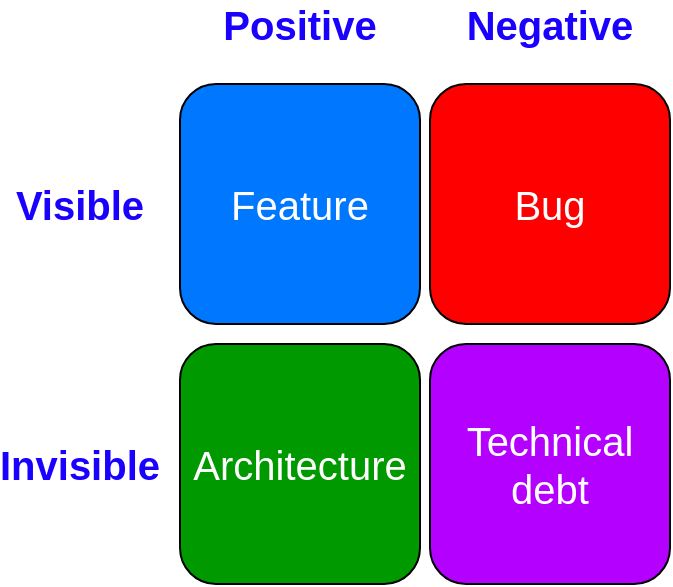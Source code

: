 <mxfile version="13.3.0" type="device"><diagram id="cFvfSFOphvJgpAqtbVaj" name="Page-1"><mxGraphModel dx="1422" dy="794" grid="1" gridSize="10" guides="1" tooltips="1" connect="1" arrows="1" fold="1" page="1" pageScale="1" pageWidth="850" pageHeight="1100" math="0" shadow="0"><root><mxCell id="0"/><mxCell id="1" parent="0"/><mxCell id="rtBgjMFhC16riGoHIFAs-1" value="" style="rounded=1;whiteSpace=wrap;html=1;fillColor=#0077FF;" vertex="1" parent="1"><mxGeometry x="240" y="240" width="120" height="120" as="geometry"/></mxCell><mxCell id="rtBgjMFhC16riGoHIFAs-2" value="Feature" style="text;html=1;align=center;verticalAlign=middle;whiteSpace=wrap;rounded=0;fontSize=20;fontStyle=0;fontColor=#FFFFFF;" vertex="1" parent="1"><mxGeometry x="280" y="290" width="40" height="20" as="geometry"/></mxCell><mxCell id="rtBgjMFhC16riGoHIFAs-4" value="" style="rounded=1;whiteSpace=wrap;html=1;fillColor=#FF0000;" vertex="1" parent="1"><mxGeometry x="365" y="240" width="120" height="120" as="geometry"/></mxCell><mxCell id="rtBgjMFhC16riGoHIFAs-5" value="Bug" style="text;html=1;align=center;verticalAlign=middle;whiteSpace=wrap;rounded=0;fontSize=20;fontStyle=0;fontColor=#FFFFFF;" vertex="1" parent="1"><mxGeometry x="405" y="290" width="40" height="20" as="geometry"/></mxCell><mxCell id="rtBgjMFhC16riGoHIFAs-6" value="" style="rounded=1;whiteSpace=wrap;html=1;fillColor=#009900;" vertex="1" parent="1"><mxGeometry x="240" y="370" width="120" height="120" as="geometry"/></mxCell><mxCell id="rtBgjMFhC16riGoHIFAs-7" value="Architecture" style="text;html=1;align=center;verticalAlign=middle;whiteSpace=wrap;rounded=0;fontSize=20;fontStyle=0;fontColor=#FFFFFF;" vertex="1" parent="1"><mxGeometry x="280" y="420" width="40" height="20" as="geometry"/></mxCell><mxCell id="rtBgjMFhC16riGoHIFAs-8" value="" style="rounded=1;whiteSpace=wrap;html=1;fillColor=#B300FF;" vertex="1" parent="1"><mxGeometry x="365" y="370" width="120" height="120" as="geometry"/></mxCell><mxCell id="rtBgjMFhC16riGoHIFAs-9" value="Technical&lt;br style=&quot;font-size: 20px;&quot;&gt;debt" style="text;html=1;align=center;verticalAlign=middle;whiteSpace=wrap;rounded=0;fontSize=20;fontStyle=0;fontColor=#FFFFFF;" vertex="1" parent="1"><mxGeometry x="405" y="420" width="40" height="20" as="geometry"/></mxCell><mxCell id="rtBgjMFhC16riGoHIFAs-11" value="Positive" style="text;html=1;align=center;verticalAlign=middle;whiteSpace=wrap;rounded=0;fontSize=20;fontStyle=1;fontColor=#1900FF;" vertex="1" parent="1"><mxGeometry x="280" y="200" width="40" height="20" as="geometry"/></mxCell><mxCell id="rtBgjMFhC16riGoHIFAs-12" value="Negative" style="text;html=1;align=center;verticalAlign=middle;whiteSpace=wrap;rounded=0;fontSize=20;fontStyle=1;fontColor=#1900FF;" vertex="1" parent="1"><mxGeometry x="405" y="200" width="40" height="20" as="geometry"/></mxCell><mxCell id="rtBgjMFhC16riGoHIFAs-13" value="Visible" style="text;html=1;align=center;verticalAlign=middle;whiteSpace=wrap;rounded=0;fontSize=20;fontStyle=1;fontColor=#1900FF;" vertex="1" parent="1"><mxGeometry x="170" y="290" width="40" height="20" as="geometry"/></mxCell><mxCell id="rtBgjMFhC16riGoHIFAs-14" value="Invisible" style="text;html=1;align=center;verticalAlign=middle;whiteSpace=wrap;rounded=0;fontSize=20;fontStyle=1;fontColor=#1900FF;" vertex="1" parent="1"><mxGeometry x="170" y="420" width="40" height="20" as="geometry"/></mxCell></root></mxGraphModel></diagram></mxfile>